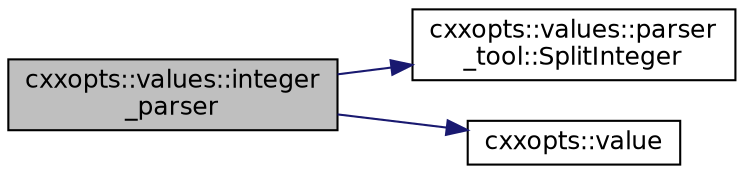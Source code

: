 digraph "cxxopts::values::integer_parser"
{
 // INTERACTIVE_SVG=YES
 // LATEX_PDF_SIZE
  edge [fontname="Helvetica",fontsize="12",labelfontname="Helvetica",labelfontsize="12"];
  node [fontname="Helvetica",fontsize="12",shape=record];
  rankdir="LR";
  Node1 [label="cxxopts::values::integer\l_parser",height=0.2,width=0.4,color="black", fillcolor="grey75", style="filled", fontcolor="black",tooltip=" "];
  Node1 -> Node2 [color="midnightblue",fontsize="12",style="solid"];
  Node2 [label="cxxopts::values::parser\l_tool::SplitInteger",height=0.2,width=0.4,color="black", fillcolor="white", style="filled",URL="$a00056.html#a7912e06f8258eb2a618ba94a7ede46d4",tooltip=" "];
  Node1 -> Node3 [color="midnightblue",fontsize="12",style="solid"];
  Node3 [label="cxxopts::value",height=0.2,width=0.4,color="black", fillcolor="white", style="filled",URL="$a00053.html#a6b58e451713ebbf12866c1cd8e0a66ab",tooltip=" "];
}
